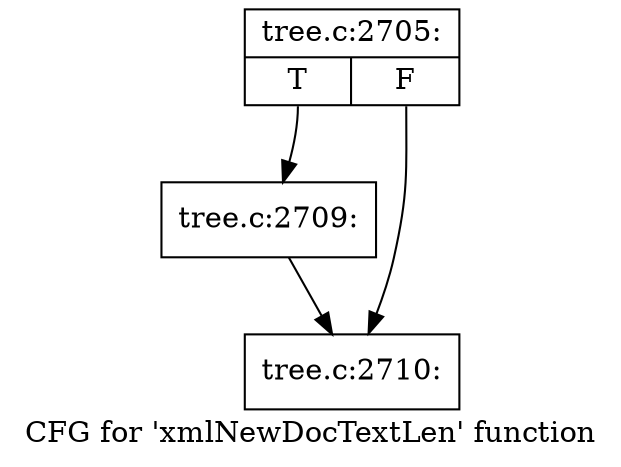 digraph "CFG for 'xmlNewDocTextLen' function" {
	label="CFG for 'xmlNewDocTextLen' function";

	Node0x55ad0bb071f0 [shape=record,label="{tree.c:2705:|{<s0>T|<s1>F}}"];
	Node0x55ad0bb071f0:s0 -> Node0x55ad0bb08820;
	Node0x55ad0bb071f0:s1 -> Node0x55ad0bb08870;
	Node0x55ad0bb08820 [shape=record,label="{tree.c:2709:}"];
	Node0x55ad0bb08820 -> Node0x55ad0bb08870;
	Node0x55ad0bb08870 [shape=record,label="{tree.c:2710:}"];
}

